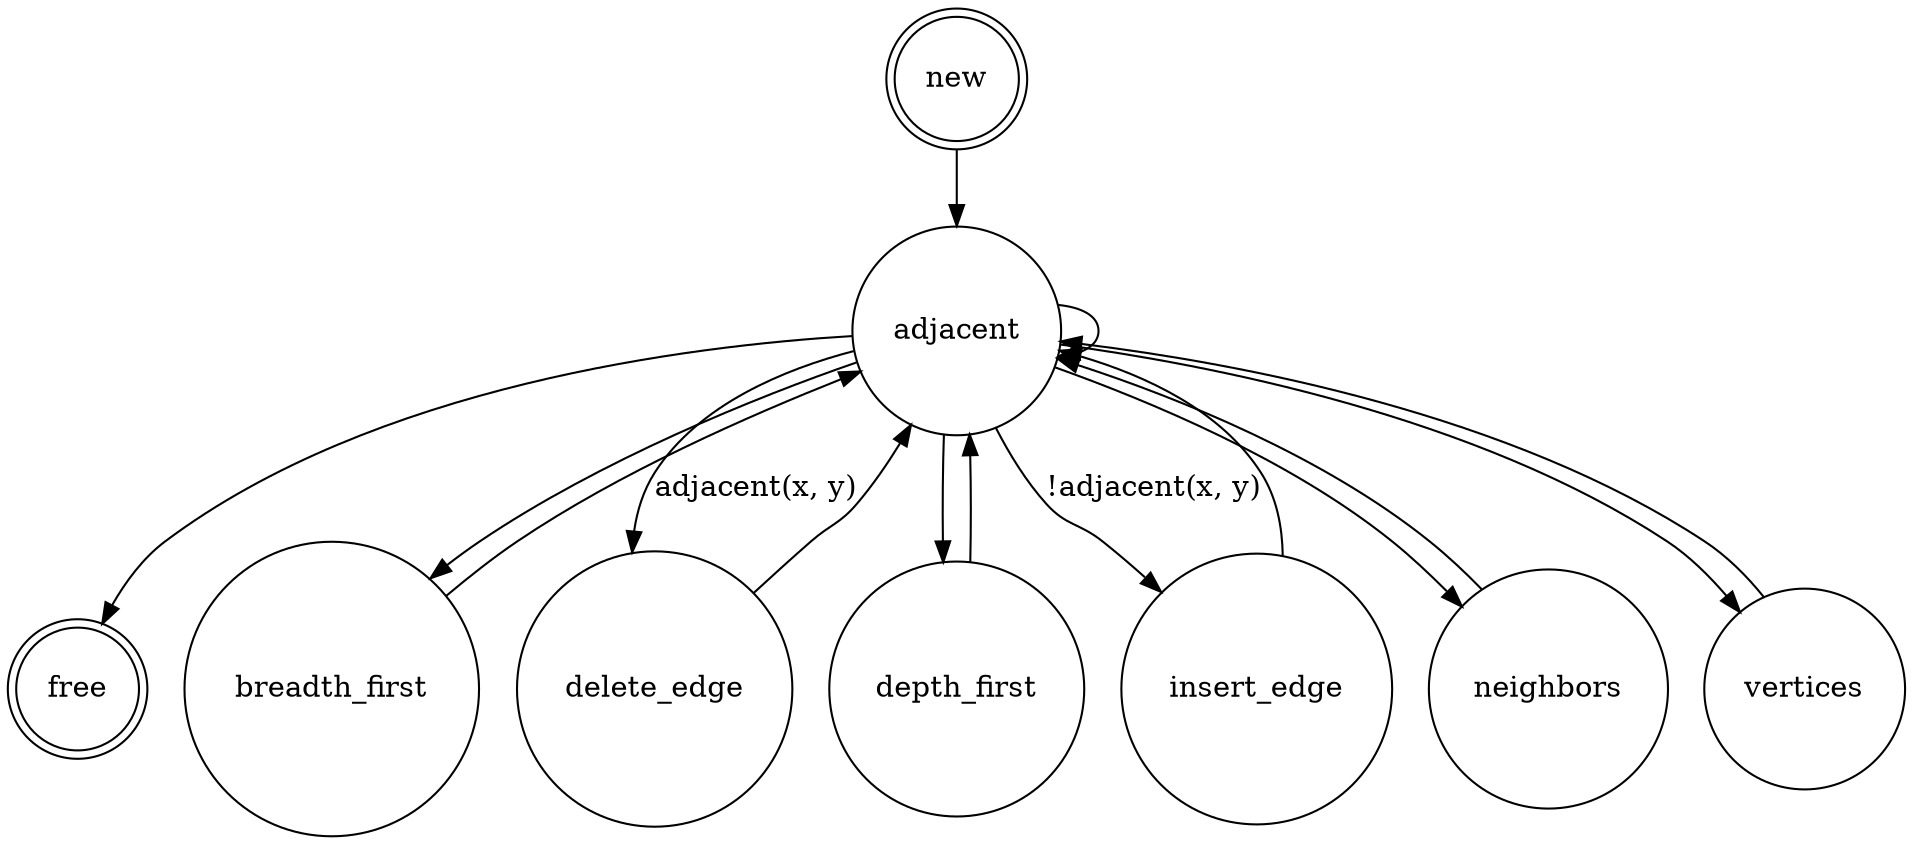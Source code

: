 digraph _graph {
  node[shape = doublecircle] new, free;
  node[shape = circle];
  new->adjacent;

  adjacent->adjacent;
  adjacent->breadth_first;
  adjacent->delete_edge[label = "adjacent(x, y)"];
  adjacent->depth_first;
  adjacent->free;
  adjacent->insert_edge[label = "!adjacent(x, y)"];
  adjacent->neighbors;
  adjacent->vertices;

  insert_edge->adjacent;

  delete_edge->adjacent;

  vertices->adjacent;

  neighbors->adjacent;

  breadth_first->adjacent;

  depth_first->adjacent;
}
